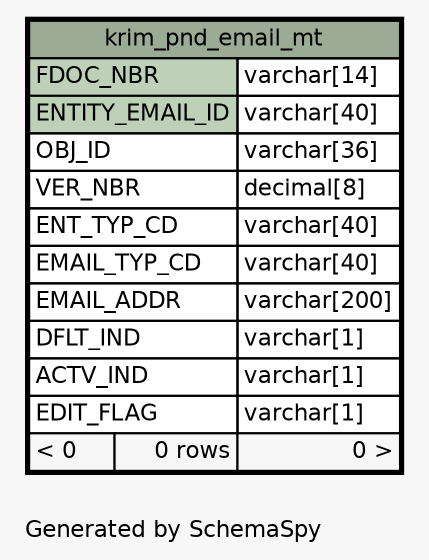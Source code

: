 // dot 2.28.0 on Mac OS X 10.7.2
// SchemaSpy rev 590
digraph "oneDegreeRelationshipsDiagram" {
  graph [
    rankdir="RL"
    bgcolor="#f7f7f7"
    label="\nGenerated by SchemaSpy"
    labeljust="l"
    nodesep="0.18"
    ranksep="0.46"
    fontname="Helvetica"
    fontsize="11"
  ];
  node [
    fontname="Helvetica"
    fontsize="11"
    shape="plaintext"
  ];
  edge [
    arrowsize="0.8"
  ];
  "krim_pnd_email_mt" [
    label=<
    <TABLE BORDER="2" CELLBORDER="1" CELLSPACING="0" BGCOLOR="#ffffff">
      <TR><TD COLSPAN="3" BGCOLOR="#9bab96" ALIGN="CENTER">krim_pnd_email_mt</TD></TR>
      <TR><TD PORT="FDOC_NBR" COLSPAN="2" BGCOLOR="#bed1b8" ALIGN="LEFT">FDOC_NBR</TD><TD PORT="FDOC_NBR.type" ALIGN="LEFT">varchar[14]</TD></TR>
      <TR><TD PORT="ENTITY_EMAIL_ID" COLSPAN="2" BGCOLOR="#bed1b8" ALIGN="LEFT">ENTITY_EMAIL_ID</TD><TD PORT="ENTITY_EMAIL_ID.type" ALIGN="LEFT">varchar[40]</TD></TR>
      <TR><TD PORT="OBJ_ID" COLSPAN="2" ALIGN="LEFT">OBJ_ID</TD><TD PORT="OBJ_ID.type" ALIGN="LEFT">varchar[36]</TD></TR>
      <TR><TD PORT="VER_NBR" COLSPAN="2" ALIGN="LEFT">VER_NBR</TD><TD PORT="VER_NBR.type" ALIGN="LEFT">decimal[8]</TD></TR>
      <TR><TD PORT="ENT_TYP_CD" COLSPAN="2" ALIGN="LEFT">ENT_TYP_CD</TD><TD PORT="ENT_TYP_CD.type" ALIGN="LEFT">varchar[40]</TD></TR>
      <TR><TD PORT="EMAIL_TYP_CD" COLSPAN="2" ALIGN="LEFT">EMAIL_TYP_CD</TD><TD PORT="EMAIL_TYP_CD.type" ALIGN="LEFT">varchar[40]</TD></TR>
      <TR><TD PORT="EMAIL_ADDR" COLSPAN="2" ALIGN="LEFT">EMAIL_ADDR</TD><TD PORT="EMAIL_ADDR.type" ALIGN="LEFT">varchar[200]</TD></TR>
      <TR><TD PORT="DFLT_IND" COLSPAN="2" ALIGN="LEFT">DFLT_IND</TD><TD PORT="DFLT_IND.type" ALIGN="LEFT">varchar[1]</TD></TR>
      <TR><TD PORT="ACTV_IND" COLSPAN="2" ALIGN="LEFT">ACTV_IND</TD><TD PORT="ACTV_IND.type" ALIGN="LEFT">varchar[1]</TD></TR>
      <TR><TD PORT="EDIT_FLAG" COLSPAN="2" ALIGN="LEFT">EDIT_FLAG</TD><TD PORT="EDIT_FLAG.type" ALIGN="LEFT">varchar[1]</TD></TR>
      <TR><TD ALIGN="LEFT" BGCOLOR="#f7f7f7">&lt; 0</TD><TD ALIGN="RIGHT" BGCOLOR="#f7f7f7">0 rows</TD><TD ALIGN="RIGHT" BGCOLOR="#f7f7f7">0 &gt;</TD></TR>
    </TABLE>>
    URL="krim_pnd_email_mt.html"
    tooltip="krim_pnd_email_mt"
  ];
}
